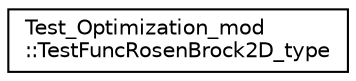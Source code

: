 digraph "Graphical Class Hierarchy"
{
 // LATEX_PDF_SIZE
  edge [fontname="Helvetica",fontsize="10",labelfontname="Helvetica",labelfontsize="10"];
  node [fontname="Helvetica",fontsize="10",shape=record];
  rankdir="LR";
  Node0 [label="Test_Optimization_mod\l::TestFuncRosenBrock2D_type",height=0.2,width=0.4,color="black", fillcolor="white", style="filled",URL="$structTest__Optimization__mod_1_1TestFuncRosenBrock2D__type.html",tooltip=" "];
}
